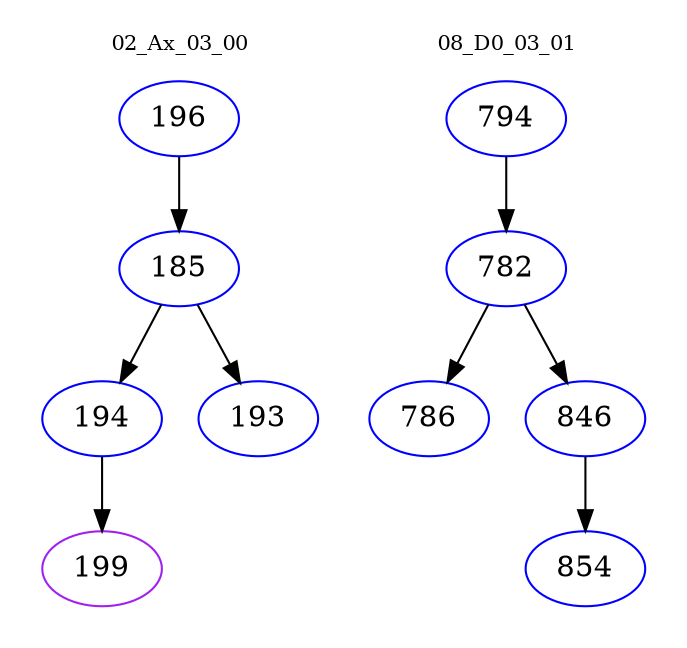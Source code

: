 digraph{
subgraph cluster_0 {
color = white
label = "02_Ax_03_00";
fontsize=10;
T0_196 [label="196", color="blue"]
T0_196 -> T0_185 [color="black"]
T0_185 [label="185", color="blue"]
T0_185 -> T0_194 [color="black"]
T0_194 [label="194", color="blue"]
T0_194 -> T0_199 [color="black"]
T0_199 [label="199", color="purple"]
T0_185 -> T0_193 [color="black"]
T0_193 [label="193", color="blue"]
}
subgraph cluster_1 {
color = white
label = "08_D0_03_01";
fontsize=10;
T1_794 [label="794", color="blue"]
T1_794 -> T1_782 [color="black"]
T1_782 [label="782", color="blue"]
T1_782 -> T1_786 [color="black"]
T1_786 [label="786", color="blue"]
T1_782 -> T1_846 [color="black"]
T1_846 [label="846", color="blue"]
T1_846 -> T1_854 [color="black"]
T1_854 [label="854", color="blue"]
}
}
